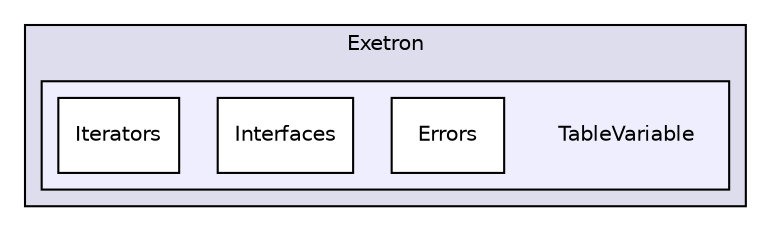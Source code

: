 digraph G {
  compound=true
  node [ fontsize=10, fontname="Helvetica"];
  edge [ labelfontsize=9, labelfontname="Helvetica"];
  subgraph clusterdir_c0ec4fc4568a9ea5e79e916ecacab50d {
    graph [ bgcolor="#ddddee", pencolor="black", label="Exetron" fontname="Helvetica", fontsize=10, URL="dir_c0ec4fc4568a9ea5e79e916ecacab50d.html"]
  subgraph clusterdir_886e4f2d63105f59f9c79fed1a626a67 {
    graph [ bgcolor="#eeeeff", pencolor="black", label="" URL="dir_886e4f2d63105f59f9c79fed1a626a67.html"];
    dir_886e4f2d63105f59f9c79fed1a626a67 [shape=plaintext label="TableVariable"];
    dir_cf3b7154558d5578e1abe5a8bebe3b6f [shape=box label="Errors" color="black" fillcolor="white" style="filled" URL="dir_cf3b7154558d5578e1abe5a8bebe3b6f.html"];
    dir_5e9513167f5fabe2ddd9d848cbee8213 [shape=box label="Interfaces" color="black" fillcolor="white" style="filled" URL="dir_5e9513167f5fabe2ddd9d848cbee8213.html"];
    dir_8af4480c9d4f714a8449af9760f14681 [shape=box label="Iterators" color="black" fillcolor="white" style="filled" URL="dir_8af4480c9d4f714a8449af9760f14681.html"];
  }
  }
}
